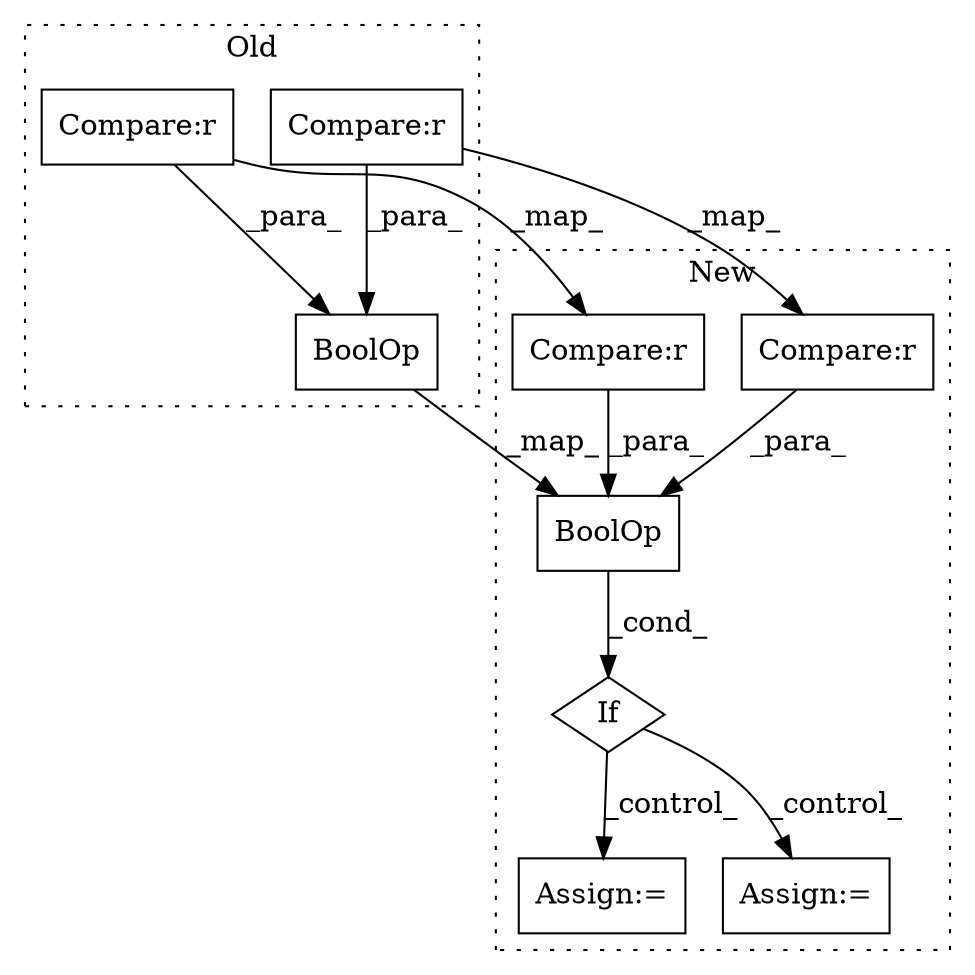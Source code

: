 digraph G {
subgraph cluster0 {
1 [label="BoolOp" a="72" s="9338" l="51" shape="box"];
4 [label="Compare:r" a="40" s="9363" l="26" shape="box"];
5 [label="Compare:r" a="40" s="9338" l="21" shape="box"];
label = "Old";
style="dotted";
}
subgraph cluster1 {
2 [label="BoolOp" a="72" s="7749" l="51" shape="box"];
3 [label="Compare:r" a="40" s="7774" l="26" shape="box"];
6 [label="Compare:r" a="40" s="7749" l="21" shape="box"];
7 [label="If" a="96" s="7746" l="3" shape="diamond"];
8 [label="Assign:=" a="68" s="8180" l="3" shape="box"];
9 [label="Assign:=" a="68" s="7825" l="3" shape="box"];
label = "New";
style="dotted";
}
1 -> 2 [label="_map_"];
2 -> 7 [label="_cond_"];
3 -> 2 [label="_para_"];
4 -> 1 [label="_para_"];
4 -> 3 [label="_map_"];
5 -> 6 [label="_map_"];
5 -> 1 [label="_para_"];
6 -> 2 [label="_para_"];
7 -> 8 [label="_control_"];
7 -> 9 [label="_control_"];
}